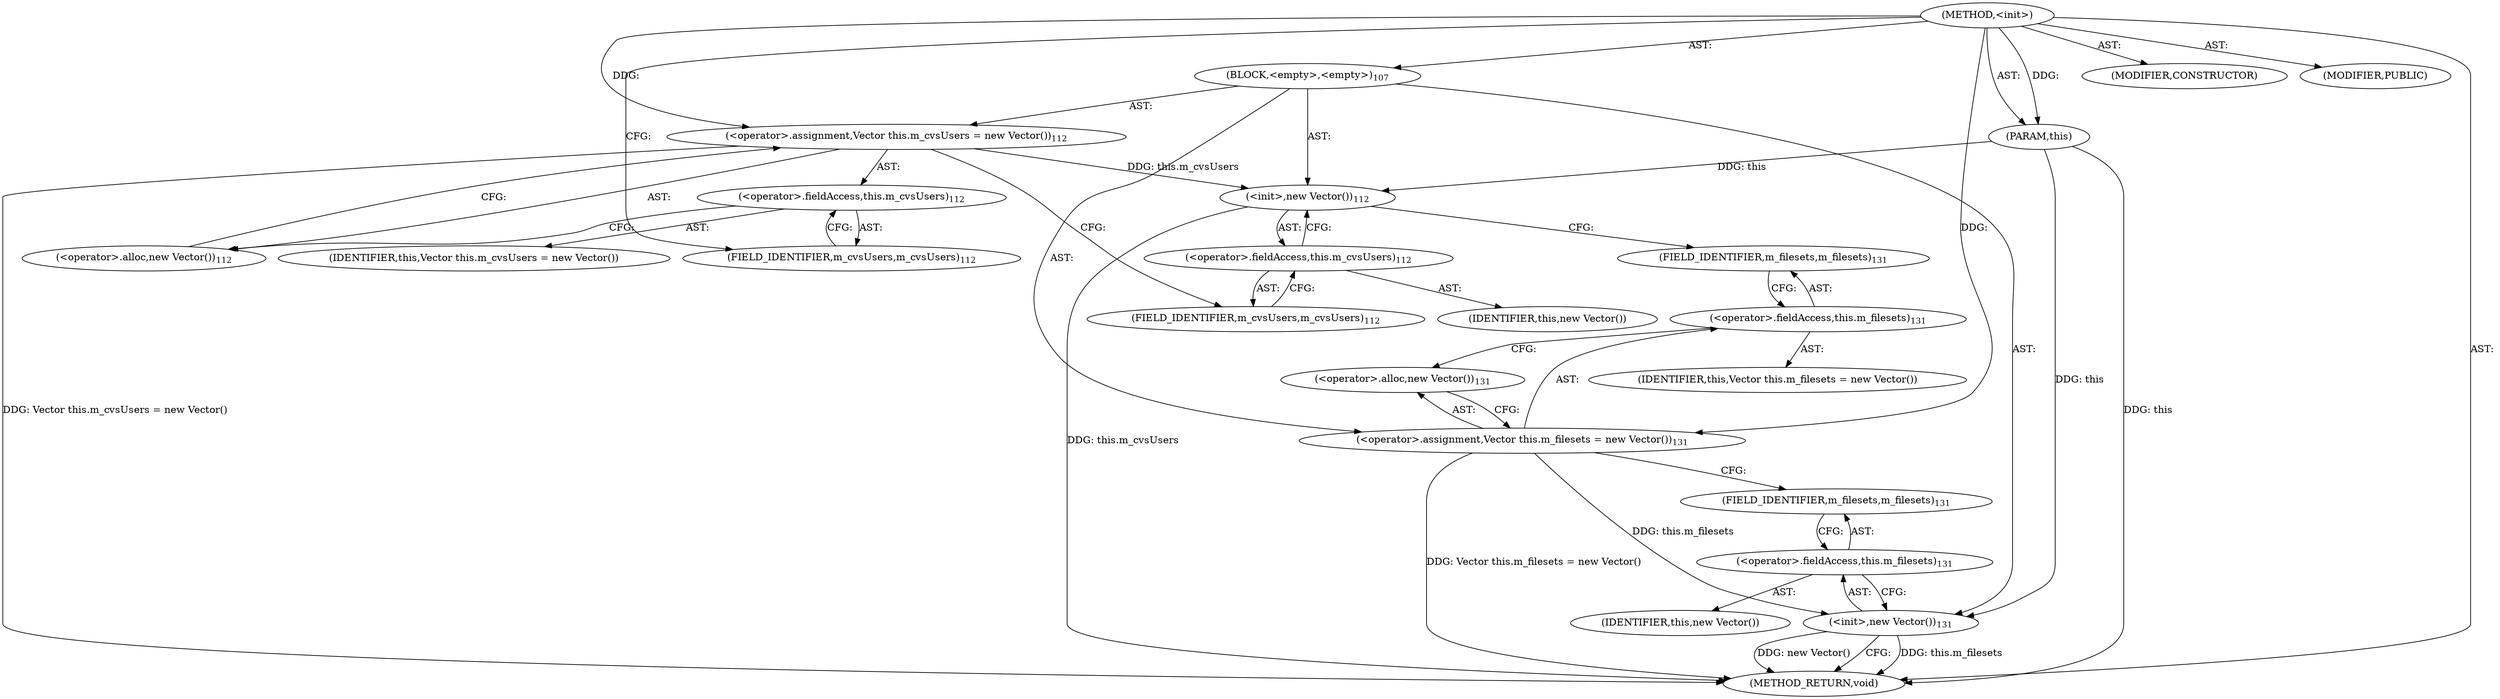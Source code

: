 digraph "&lt;init&gt;" {  
"111669149710" [label = <(METHOD,&lt;init&gt;)> ]
"115964117019" [label = <(PARAM,this)> ]
"25769803830" [label = <(BLOCK,&lt;empty&gt;,&lt;empty&gt;)<SUB>107</SUB>> ]
"30064771313" [label = <(&lt;operator&gt;.assignment,Vector this.m_cvsUsers = new Vector())<SUB>112</SUB>> ]
"30064771314" [label = <(&lt;operator&gt;.fieldAccess,this.m_cvsUsers)<SUB>112</SUB>> ]
"68719476947" [label = <(IDENTIFIER,this,Vector this.m_cvsUsers = new Vector())> ]
"55834574884" [label = <(FIELD_IDENTIFIER,m_cvsUsers,m_cvsUsers)<SUB>112</SUB>> ]
"30064771315" [label = <(&lt;operator&gt;.alloc,new Vector())<SUB>112</SUB>> ]
"30064771316" [label = <(&lt;init&gt;,new Vector())<SUB>112</SUB>> ]
"30064771317" [label = <(&lt;operator&gt;.fieldAccess,this.m_cvsUsers)<SUB>112</SUB>> ]
"68719476948" [label = <(IDENTIFIER,this,new Vector())> ]
"55834574885" [label = <(FIELD_IDENTIFIER,m_cvsUsers,m_cvsUsers)<SUB>112</SUB>> ]
"30064771318" [label = <(&lt;operator&gt;.assignment,Vector this.m_filesets = new Vector())<SUB>131</SUB>> ]
"30064771319" [label = <(&lt;operator&gt;.fieldAccess,this.m_filesets)<SUB>131</SUB>> ]
"68719476949" [label = <(IDENTIFIER,this,Vector this.m_filesets = new Vector())> ]
"55834574886" [label = <(FIELD_IDENTIFIER,m_filesets,m_filesets)<SUB>131</SUB>> ]
"30064771320" [label = <(&lt;operator&gt;.alloc,new Vector())<SUB>131</SUB>> ]
"30064771321" [label = <(&lt;init&gt;,new Vector())<SUB>131</SUB>> ]
"30064771322" [label = <(&lt;operator&gt;.fieldAccess,this.m_filesets)<SUB>131</SUB>> ]
"68719476950" [label = <(IDENTIFIER,this,new Vector())> ]
"55834574887" [label = <(FIELD_IDENTIFIER,m_filesets,m_filesets)<SUB>131</SUB>> ]
"133143986211" [label = <(MODIFIER,CONSTRUCTOR)> ]
"133143986212" [label = <(MODIFIER,PUBLIC)> ]
"128849018894" [label = <(METHOD_RETURN,void)> ]
  "111669149710" -> "115964117019"  [ label = "AST: "] 
  "111669149710" -> "25769803830"  [ label = "AST: "] 
  "111669149710" -> "133143986211"  [ label = "AST: "] 
  "111669149710" -> "133143986212"  [ label = "AST: "] 
  "111669149710" -> "128849018894"  [ label = "AST: "] 
  "25769803830" -> "30064771313"  [ label = "AST: "] 
  "25769803830" -> "30064771316"  [ label = "AST: "] 
  "25769803830" -> "30064771318"  [ label = "AST: "] 
  "25769803830" -> "30064771321"  [ label = "AST: "] 
  "30064771313" -> "30064771314"  [ label = "AST: "] 
  "30064771313" -> "30064771315"  [ label = "AST: "] 
  "30064771314" -> "68719476947"  [ label = "AST: "] 
  "30064771314" -> "55834574884"  [ label = "AST: "] 
  "30064771316" -> "30064771317"  [ label = "AST: "] 
  "30064771317" -> "68719476948"  [ label = "AST: "] 
  "30064771317" -> "55834574885"  [ label = "AST: "] 
  "30064771318" -> "30064771319"  [ label = "AST: "] 
  "30064771318" -> "30064771320"  [ label = "AST: "] 
  "30064771319" -> "68719476949"  [ label = "AST: "] 
  "30064771319" -> "55834574886"  [ label = "AST: "] 
  "30064771321" -> "30064771322"  [ label = "AST: "] 
  "30064771322" -> "68719476950"  [ label = "AST: "] 
  "30064771322" -> "55834574887"  [ label = "AST: "] 
  "30064771313" -> "55834574885"  [ label = "CFG: "] 
  "30064771316" -> "55834574886"  [ label = "CFG: "] 
  "30064771318" -> "55834574887"  [ label = "CFG: "] 
  "30064771321" -> "128849018894"  [ label = "CFG: "] 
  "30064771314" -> "30064771315"  [ label = "CFG: "] 
  "30064771315" -> "30064771313"  [ label = "CFG: "] 
  "30064771317" -> "30064771316"  [ label = "CFG: "] 
  "30064771319" -> "30064771320"  [ label = "CFG: "] 
  "30064771320" -> "30064771318"  [ label = "CFG: "] 
  "30064771322" -> "30064771321"  [ label = "CFG: "] 
  "55834574884" -> "30064771314"  [ label = "CFG: "] 
  "55834574885" -> "30064771317"  [ label = "CFG: "] 
  "55834574886" -> "30064771319"  [ label = "CFG: "] 
  "55834574887" -> "30064771322"  [ label = "CFG: "] 
  "111669149710" -> "55834574884"  [ label = "CFG: "] 
  "115964117019" -> "128849018894"  [ label = "DDG: this"] 
  "30064771313" -> "128849018894"  [ label = "DDG: Vector this.m_cvsUsers = new Vector()"] 
  "30064771316" -> "128849018894"  [ label = "DDG: this.m_cvsUsers"] 
  "30064771318" -> "128849018894"  [ label = "DDG: Vector this.m_filesets = new Vector()"] 
  "30064771321" -> "128849018894"  [ label = "DDG: this.m_filesets"] 
  "30064771321" -> "128849018894"  [ label = "DDG: new Vector()"] 
  "111669149710" -> "115964117019"  [ label = "DDG: "] 
  "111669149710" -> "30064771313"  [ label = "DDG: "] 
  "111669149710" -> "30064771318"  [ label = "DDG: "] 
  "115964117019" -> "30064771316"  [ label = "DDG: this"] 
  "30064771313" -> "30064771316"  [ label = "DDG: this.m_cvsUsers"] 
  "115964117019" -> "30064771321"  [ label = "DDG: this"] 
  "30064771318" -> "30064771321"  [ label = "DDG: this.m_filesets"] 
}
